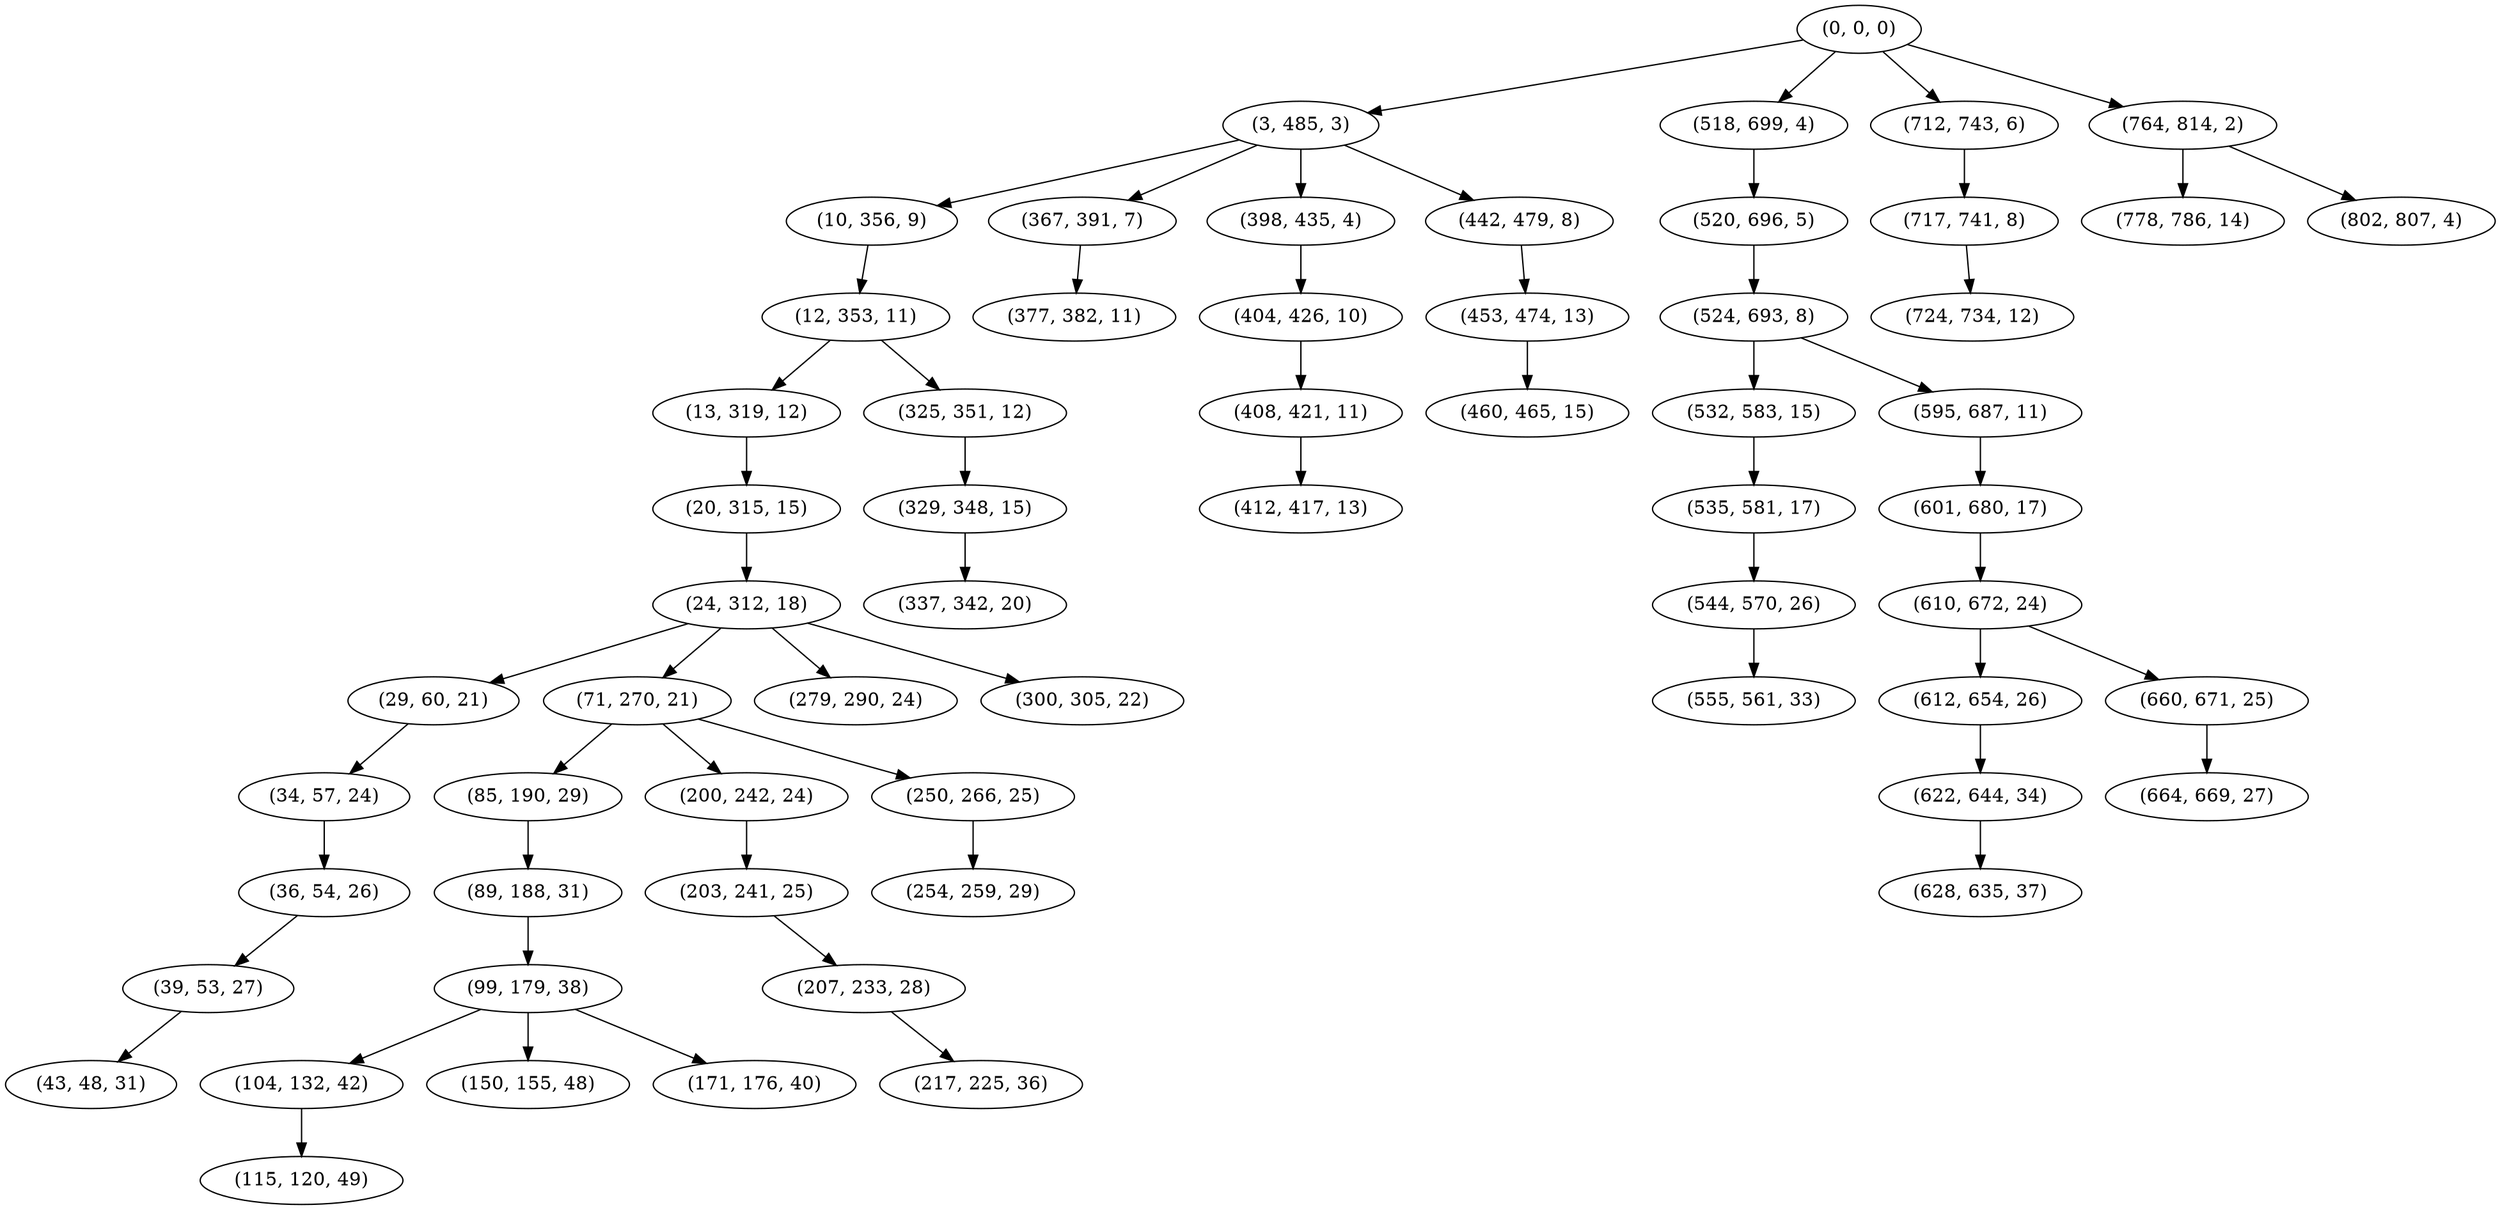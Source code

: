 digraph tree {
    "(0, 0, 0)";
    "(3, 485, 3)";
    "(10, 356, 9)";
    "(12, 353, 11)";
    "(13, 319, 12)";
    "(20, 315, 15)";
    "(24, 312, 18)";
    "(29, 60, 21)";
    "(34, 57, 24)";
    "(36, 54, 26)";
    "(39, 53, 27)";
    "(43, 48, 31)";
    "(71, 270, 21)";
    "(85, 190, 29)";
    "(89, 188, 31)";
    "(99, 179, 38)";
    "(104, 132, 42)";
    "(115, 120, 49)";
    "(150, 155, 48)";
    "(171, 176, 40)";
    "(200, 242, 24)";
    "(203, 241, 25)";
    "(207, 233, 28)";
    "(217, 225, 36)";
    "(250, 266, 25)";
    "(254, 259, 29)";
    "(279, 290, 24)";
    "(300, 305, 22)";
    "(325, 351, 12)";
    "(329, 348, 15)";
    "(337, 342, 20)";
    "(367, 391, 7)";
    "(377, 382, 11)";
    "(398, 435, 4)";
    "(404, 426, 10)";
    "(408, 421, 11)";
    "(412, 417, 13)";
    "(442, 479, 8)";
    "(453, 474, 13)";
    "(460, 465, 15)";
    "(518, 699, 4)";
    "(520, 696, 5)";
    "(524, 693, 8)";
    "(532, 583, 15)";
    "(535, 581, 17)";
    "(544, 570, 26)";
    "(555, 561, 33)";
    "(595, 687, 11)";
    "(601, 680, 17)";
    "(610, 672, 24)";
    "(612, 654, 26)";
    "(622, 644, 34)";
    "(628, 635, 37)";
    "(660, 671, 25)";
    "(664, 669, 27)";
    "(712, 743, 6)";
    "(717, 741, 8)";
    "(724, 734, 12)";
    "(764, 814, 2)";
    "(778, 786, 14)";
    "(802, 807, 4)";
    "(0, 0, 0)" -> "(3, 485, 3)";
    "(0, 0, 0)" -> "(518, 699, 4)";
    "(0, 0, 0)" -> "(712, 743, 6)";
    "(0, 0, 0)" -> "(764, 814, 2)";
    "(3, 485, 3)" -> "(10, 356, 9)";
    "(3, 485, 3)" -> "(367, 391, 7)";
    "(3, 485, 3)" -> "(398, 435, 4)";
    "(3, 485, 3)" -> "(442, 479, 8)";
    "(10, 356, 9)" -> "(12, 353, 11)";
    "(12, 353, 11)" -> "(13, 319, 12)";
    "(12, 353, 11)" -> "(325, 351, 12)";
    "(13, 319, 12)" -> "(20, 315, 15)";
    "(20, 315, 15)" -> "(24, 312, 18)";
    "(24, 312, 18)" -> "(29, 60, 21)";
    "(24, 312, 18)" -> "(71, 270, 21)";
    "(24, 312, 18)" -> "(279, 290, 24)";
    "(24, 312, 18)" -> "(300, 305, 22)";
    "(29, 60, 21)" -> "(34, 57, 24)";
    "(34, 57, 24)" -> "(36, 54, 26)";
    "(36, 54, 26)" -> "(39, 53, 27)";
    "(39, 53, 27)" -> "(43, 48, 31)";
    "(71, 270, 21)" -> "(85, 190, 29)";
    "(71, 270, 21)" -> "(200, 242, 24)";
    "(71, 270, 21)" -> "(250, 266, 25)";
    "(85, 190, 29)" -> "(89, 188, 31)";
    "(89, 188, 31)" -> "(99, 179, 38)";
    "(99, 179, 38)" -> "(104, 132, 42)";
    "(99, 179, 38)" -> "(150, 155, 48)";
    "(99, 179, 38)" -> "(171, 176, 40)";
    "(104, 132, 42)" -> "(115, 120, 49)";
    "(200, 242, 24)" -> "(203, 241, 25)";
    "(203, 241, 25)" -> "(207, 233, 28)";
    "(207, 233, 28)" -> "(217, 225, 36)";
    "(250, 266, 25)" -> "(254, 259, 29)";
    "(325, 351, 12)" -> "(329, 348, 15)";
    "(329, 348, 15)" -> "(337, 342, 20)";
    "(367, 391, 7)" -> "(377, 382, 11)";
    "(398, 435, 4)" -> "(404, 426, 10)";
    "(404, 426, 10)" -> "(408, 421, 11)";
    "(408, 421, 11)" -> "(412, 417, 13)";
    "(442, 479, 8)" -> "(453, 474, 13)";
    "(453, 474, 13)" -> "(460, 465, 15)";
    "(518, 699, 4)" -> "(520, 696, 5)";
    "(520, 696, 5)" -> "(524, 693, 8)";
    "(524, 693, 8)" -> "(532, 583, 15)";
    "(524, 693, 8)" -> "(595, 687, 11)";
    "(532, 583, 15)" -> "(535, 581, 17)";
    "(535, 581, 17)" -> "(544, 570, 26)";
    "(544, 570, 26)" -> "(555, 561, 33)";
    "(595, 687, 11)" -> "(601, 680, 17)";
    "(601, 680, 17)" -> "(610, 672, 24)";
    "(610, 672, 24)" -> "(612, 654, 26)";
    "(610, 672, 24)" -> "(660, 671, 25)";
    "(612, 654, 26)" -> "(622, 644, 34)";
    "(622, 644, 34)" -> "(628, 635, 37)";
    "(660, 671, 25)" -> "(664, 669, 27)";
    "(712, 743, 6)" -> "(717, 741, 8)";
    "(717, 741, 8)" -> "(724, 734, 12)";
    "(764, 814, 2)" -> "(778, 786, 14)";
    "(764, 814, 2)" -> "(802, 807, 4)";
}
